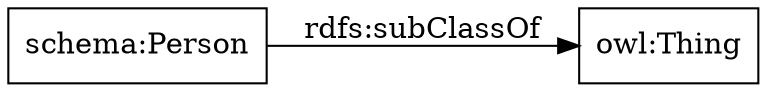 digraph ar2dtool_diagram { 
rankdir=LR;
size="1000"
node [shape = rectangle, color="black"]; "schema:Person" ; /*classes style*/
	"schema:Person" -> "owl:Thing" [ label = "rdfs:subClassOf" ];

}
